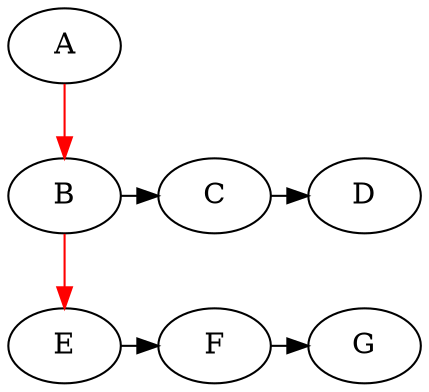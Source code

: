 digraph description {
	A
	{
		rank = same
		B C D
	}
	edge [color=red]
	A -> B
	edge [color=black]
	B -> C
	C -> D

	{
		rank = same
		E
		F
		G
	}

	edge [color=red]
	B -> E
	edge [color=black]
	E -> F
	F -> G	
}